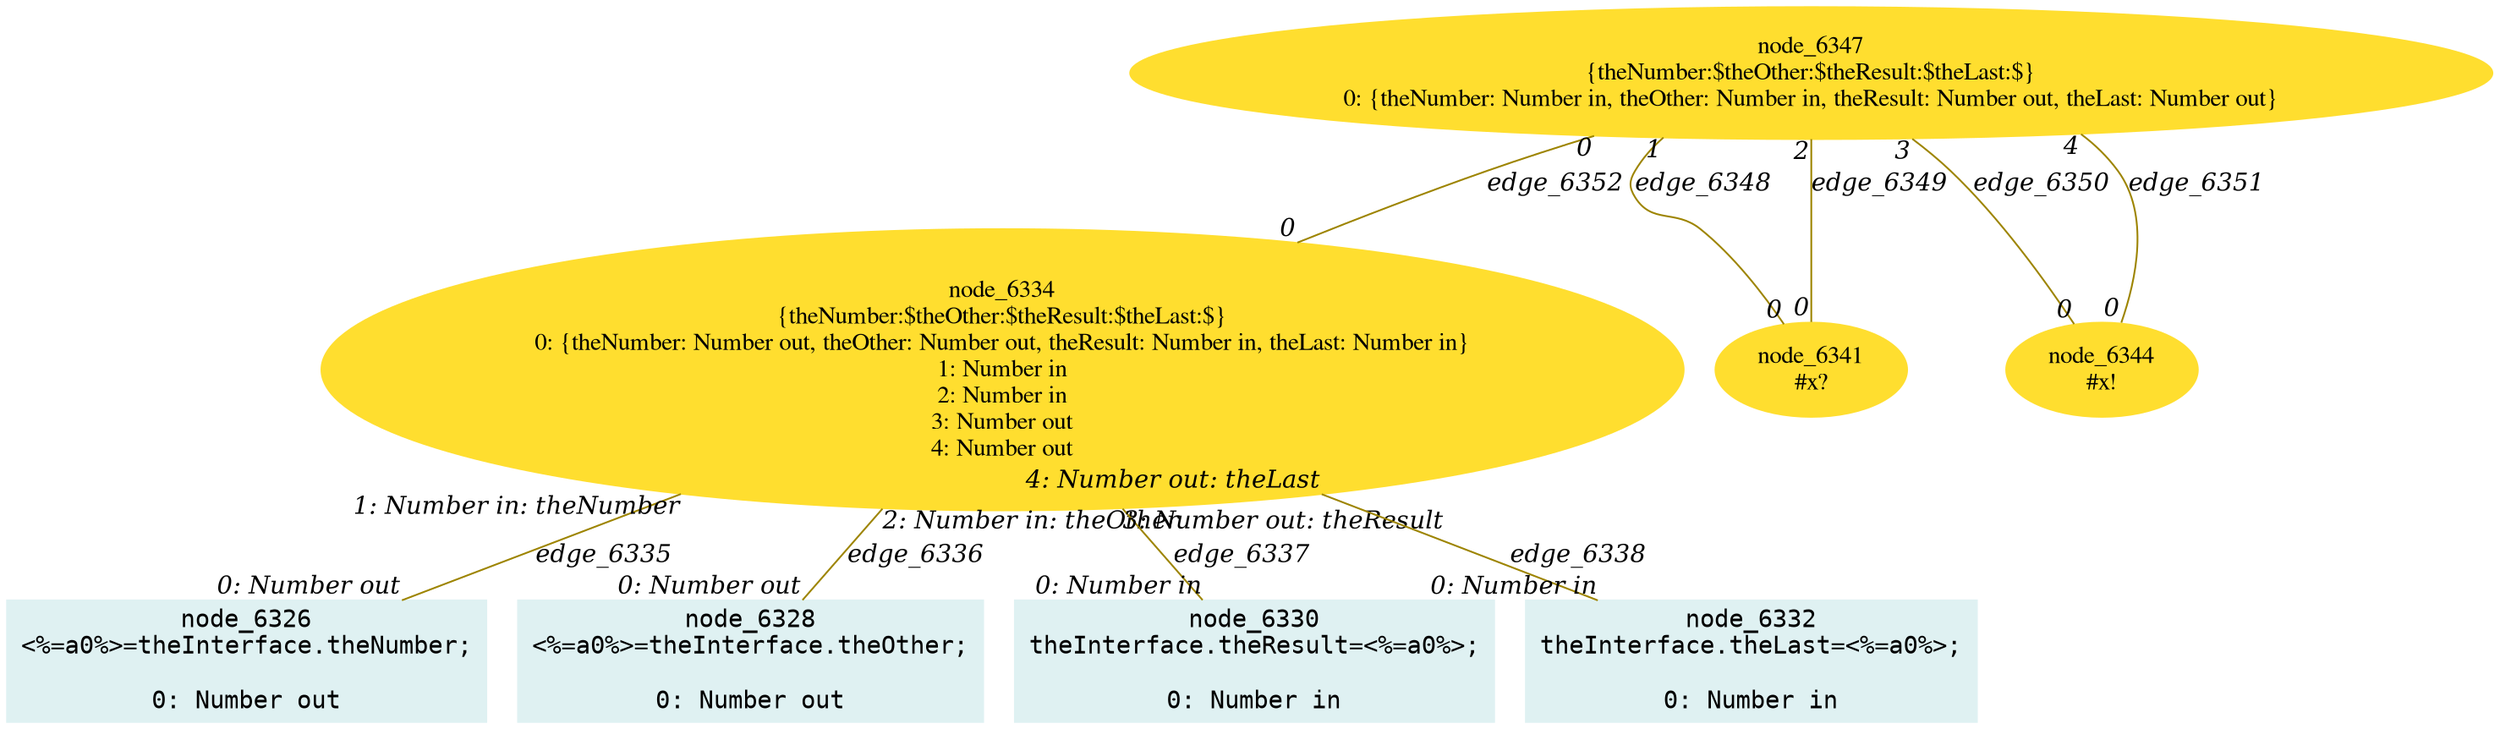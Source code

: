 digraph g{node_6326 [shape="box", style="filled", color="#dff1f2", fontname="Courier", label="node_6326
<%=a0%>=theInterface.theNumber;

0: Number out" ]
node_6328 [shape="box", style="filled", color="#dff1f2", fontname="Courier", label="node_6328
<%=a0%>=theInterface.theOther;

0: Number out" ]
node_6330 [shape="box", style="filled", color="#dff1f2", fontname="Courier", label="node_6330
theInterface.theResult=<%=a0%>;

0: Number in" ]
node_6332 [shape="box", style="filled", color="#dff1f2", fontname="Courier", label="node_6332
theInterface.theLast=<%=a0%>;

0: Number in" ]
node_6334 [shape="ellipse", style="filled", color="#ffde2f", fontname="Times", label="node_6334
{theNumber:$theOther:$theResult:$theLast:$}
0: {theNumber: Number out, theOther: Number out, theResult: Number in, theLast: Number in}
1: Number in
2: Number in
3: Number out
4: Number out" ]
node_6341 [shape="ellipse", style="filled", color="#ffde2f", fontname="Times", label="node_6341
#x?
" ]
node_6344 [shape="ellipse", style="filled", color="#ffde2f", fontname="Times", label="node_6344
#x!
" ]
node_6347 [shape="ellipse", style="filled", color="#ffde2f", fontname="Times", label="node_6347
{theNumber:$theOther:$theResult:$theLast:$}
0: {theNumber: Number in, theOther: Number in, theResult: Number out, theLast: Number out}" ]
node_6334 -> node_6326 [dir=none, arrowHead=none, fontname="Times-Italic", arrowsize=1, color="#9d8400", label="edge_6335",  headlabel="0: Number out", taillabel="1: Number in: theNumber" ]
node_6334 -> node_6328 [dir=none, arrowHead=none, fontname="Times-Italic", arrowsize=1, color="#9d8400", label="edge_6336",  headlabel="0: Number out", taillabel="2: Number in: theOther" ]
node_6334 -> node_6330 [dir=none, arrowHead=none, fontname="Times-Italic", arrowsize=1, color="#9d8400", label="edge_6337",  headlabel="0: Number in", taillabel="3: Number out: theResult" ]
node_6334 -> node_6332 [dir=none, arrowHead=none, fontname="Times-Italic", arrowsize=1, color="#9d8400", label="edge_6338",  headlabel="0: Number in", taillabel="4: Number out: theLast" ]
node_6347 -> node_6341 [dir=none, arrowHead=none, fontname="Times-Italic", arrowsize=1, color="#9d8400", label="edge_6348",  headlabel="0", taillabel="1" ]
node_6347 -> node_6341 [dir=none, arrowHead=none, fontname="Times-Italic", arrowsize=1, color="#9d8400", label="edge_6349",  headlabel="0", taillabel="2" ]
node_6347 -> node_6344 [dir=none, arrowHead=none, fontname="Times-Italic", arrowsize=1, color="#9d8400", label="edge_6350",  headlabel="0", taillabel="3" ]
node_6347 -> node_6344 [dir=none, arrowHead=none, fontname="Times-Italic", arrowsize=1, color="#9d8400", label="edge_6351",  headlabel="0", taillabel="4" ]
node_6347 -> node_6334 [dir=none, arrowHead=none, fontname="Times-Italic", arrowsize=1, color="#9d8400", label="edge_6352",  headlabel="0", taillabel="0" ]
}